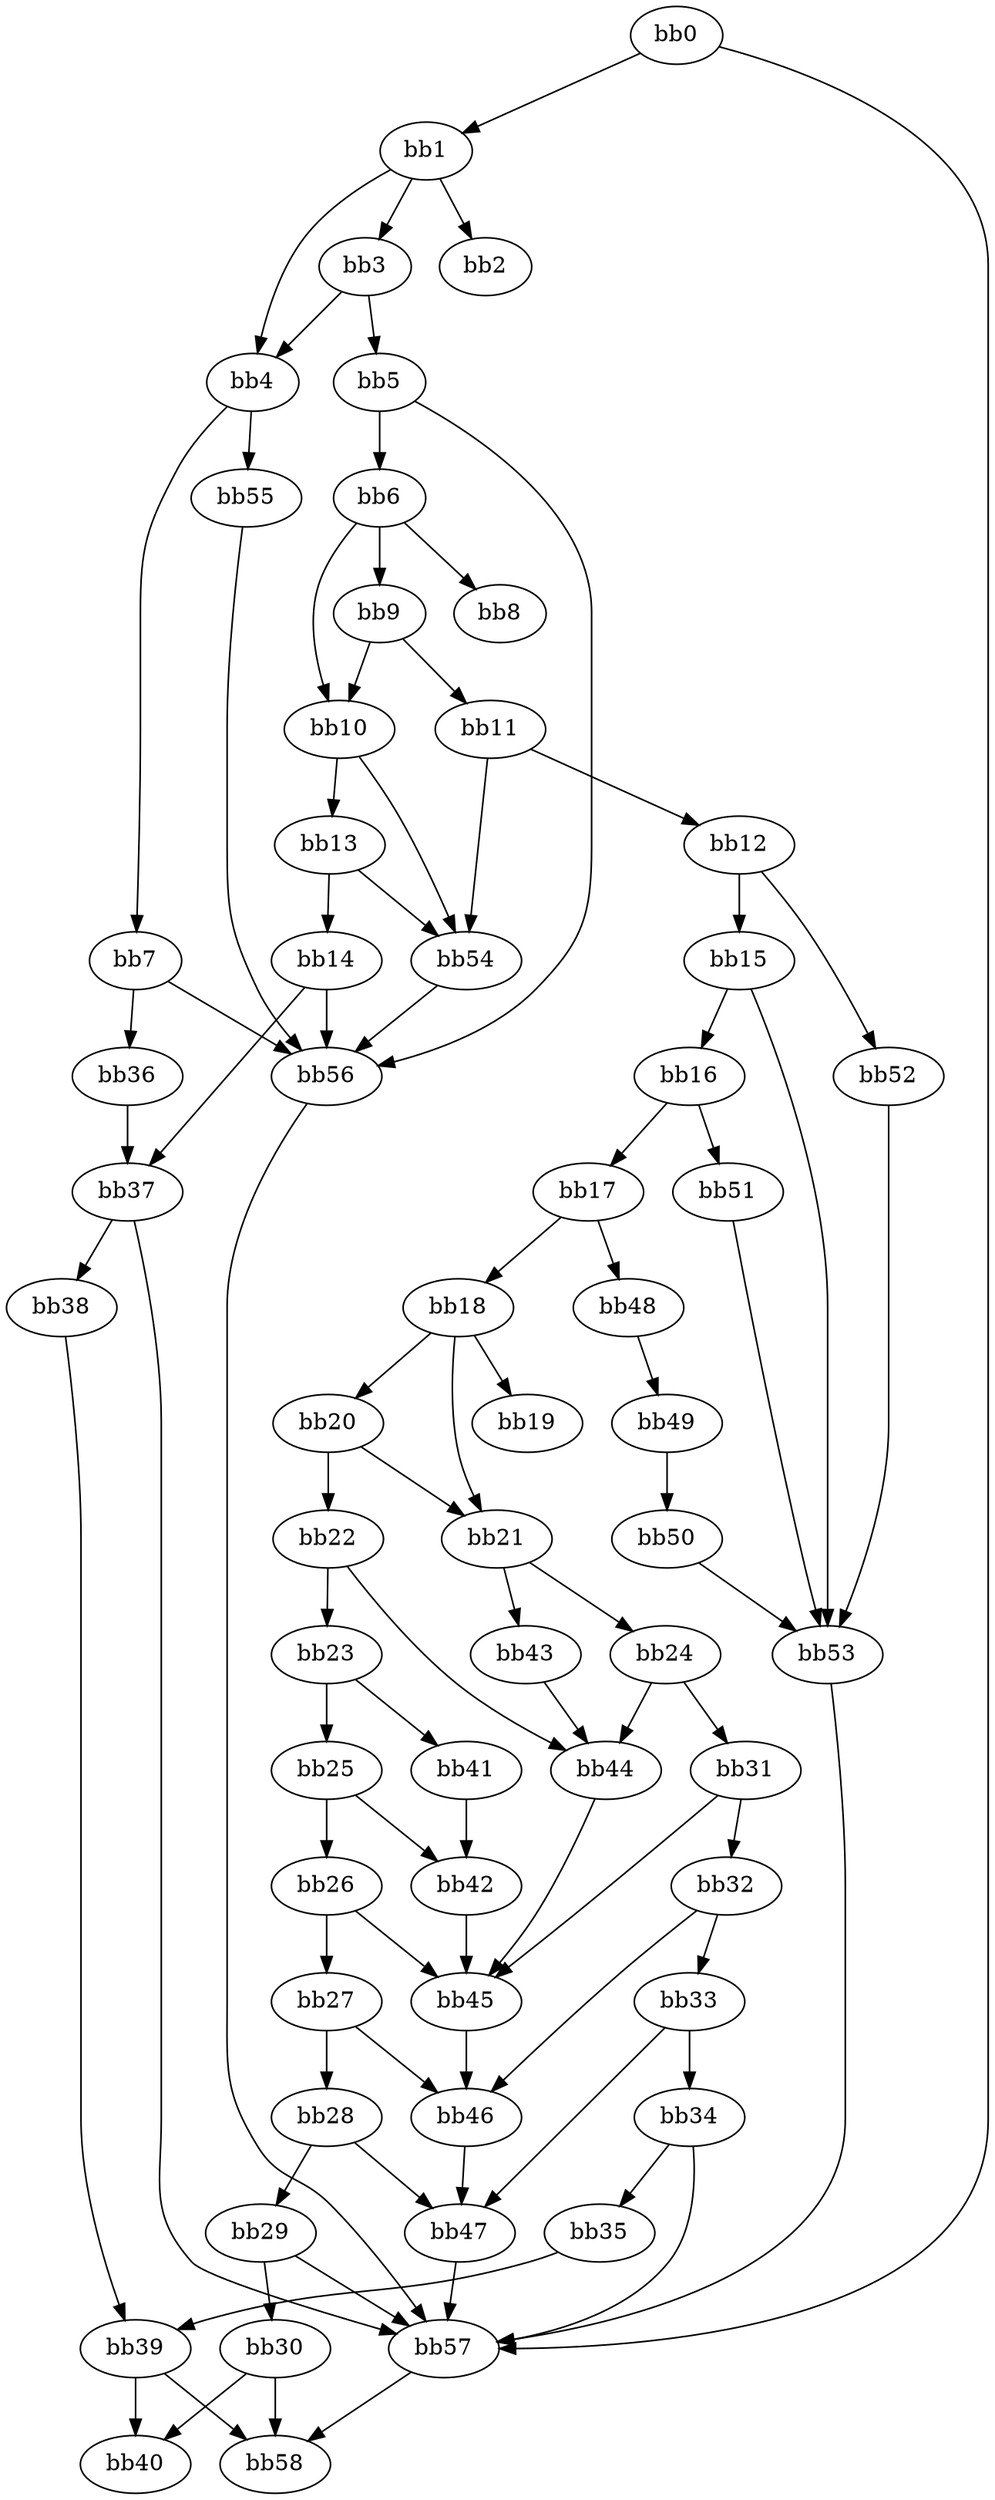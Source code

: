 digraph {
    0 [ label = "bb0\l" ]
    1 [ label = "bb1\l" ]
    2 [ label = "bb2\l" ]
    3 [ label = "bb3\l" ]
    4 [ label = "bb4\l" ]
    5 [ label = "bb5\l" ]
    6 [ label = "bb6\l" ]
    7 [ label = "bb7\l" ]
    8 [ label = "bb8\l" ]
    9 [ label = "bb9\l" ]
    10 [ label = "bb10\l" ]
    11 [ label = "bb11\l" ]
    12 [ label = "bb12\l" ]
    13 [ label = "bb13\l" ]
    14 [ label = "bb14\l" ]
    15 [ label = "bb15\l" ]
    16 [ label = "bb16\l" ]
    17 [ label = "bb17\l" ]
    18 [ label = "bb18\l" ]
    19 [ label = "bb19\l" ]
    20 [ label = "bb20\l" ]
    21 [ label = "bb21\l" ]
    22 [ label = "bb22\l" ]
    23 [ label = "bb23\l" ]
    24 [ label = "bb24\l" ]
    25 [ label = "bb25\l" ]
    26 [ label = "bb26\l" ]
    27 [ label = "bb27\l" ]
    28 [ label = "bb28\l" ]
    29 [ label = "bb29\l" ]
    30 [ label = "bb30\l" ]
    31 [ label = "bb31\l" ]
    32 [ label = "bb32\l" ]
    33 [ label = "bb33\l" ]
    34 [ label = "bb34\l" ]
    35 [ label = "bb35\l" ]
    36 [ label = "bb36\l" ]
    37 [ label = "bb37\l" ]
    38 [ label = "bb38\l" ]
    39 [ label = "bb39\l" ]
    40 [ label = "bb40\l" ]
    41 [ label = "bb41\l" ]
    42 [ label = "bb42\l" ]
    43 [ label = "bb43\l" ]
    44 [ label = "bb44\l" ]
    45 [ label = "bb45\l" ]
    46 [ label = "bb46\l" ]
    47 [ label = "bb47\l" ]
    48 [ label = "bb48\l" ]
    49 [ label = "bb49\l" ]
    50 [ label = "bb50\l" ]
    51 [ label = "bb51\l" ]
    52 [ label = "bb52\l" ]
    53 [ label = "bb53\l" ]
    54 [ label = "bb54\l" ]
    55 [ label = "bb55\l" ]
    56 [ label = "bb56\l" ]
    57 [ label = "bb57\l" ]
    58 [ label = "bb58\l" ]
    0 -> 1 [ ]
    0 -> 57 [ ]
    1 -> 2 [ ]
    1 -> 3 [ ]
    1 -> 4 [ ]
    3 -> 4 [ ]
    3 -> 5 [ ]
    4 -> 7 [ ]
    4 -> 55 [ ]
    5 -> 6 [ ]
    5 -> 56 [ ]
    6 -> 8 [ ]
    6 -> 9 [ ]
    6 -> 10 [ ]
    7 -> 36 [ ]
    7 -> 56 [ ]
    9 -> 10 [ ]
    9 -> 11 [ ]
    10 -> 13 [ ]
    10 -> 54 [ ]
    11 -> 12 [ ]
    11 -> 54 [ ]
    12 -> 15 [ ]
    12 -> 52 [ ]
    13 -> 14 [ ]
    13 -> 54 [ ]
    14 -> 37 [ ]
    14 -> 56 [ ]
    15 -> 16 [ ]
    15 -> 53 [ ]
    16 -> 17 [ ]
    16 -> 51 [ ]
    17 -> 18 [ ]
    17 -> 48 [ ]
    18 -> 19 [ ]
    18 -> 20 [ ]
    18 -> 21 [ ]
    20 -> 21 [ ]
    20 -> 22 [ ]
    21 -> 24 [ ]
    21 -> 43 [ ]
    22 -> 23 [ ]
    22 -> 44 [ ]
    23 -> 25 [ ]
    23 -> 41 [ ]
    24 -> 31 [ ]
    24 -> 44 [ ]
    25 -> 26 [ ]
    25 -> 42 [ ]
    26 -> 27 [ ]
    26 -> 45 [ ]
    27 -> 28 [ ]
    27 -> 46 [ ]
    28 -> 29 [ ]
    28 -> 47 [ ]
    29 -> 30 [ ]
    29 -> 57 [ ]
    30 -> 40 [ ]
    30 -> 58 [ ]
    31 -> 32 [ ]
    31 -> 45 [ ]
    32 -> 33 [ ]
    32 -> 46 [ ]
    33 -> 34 [ ]
    33 -> 47 [ ]
    34 -> 35 [ ]
    34 -> 57 [ ]
    35 -> 39 [ ]
    36 -> 37 [ ]
    37 -> 38 [ ]
    37 -> 57 [ ]
    38 -> 39 [ ]
    39 -> 40 [ ]
    39 -> 58 [ ]
    41 -> 42 [ ]
    42 -> 45 [ ]
    43 -> 44 [ ]
    44 -> 45 [ ]
    45 -> 46 [ ]
    46 -> 47 [ ]
    47 -> 57 [ ]
    48 -> 49 [ ]
    49 -> 50 [ ]
    50 -> 53 [ ]
    51 -> 53 [ ]
    52 -> 53 [ ]
    53 -> 57 [ ]
    54 -> 56 [ ]
    55 -> 56 [ ]
    56 -> 57 [ ]
    57 -> 58 [ ]
}

